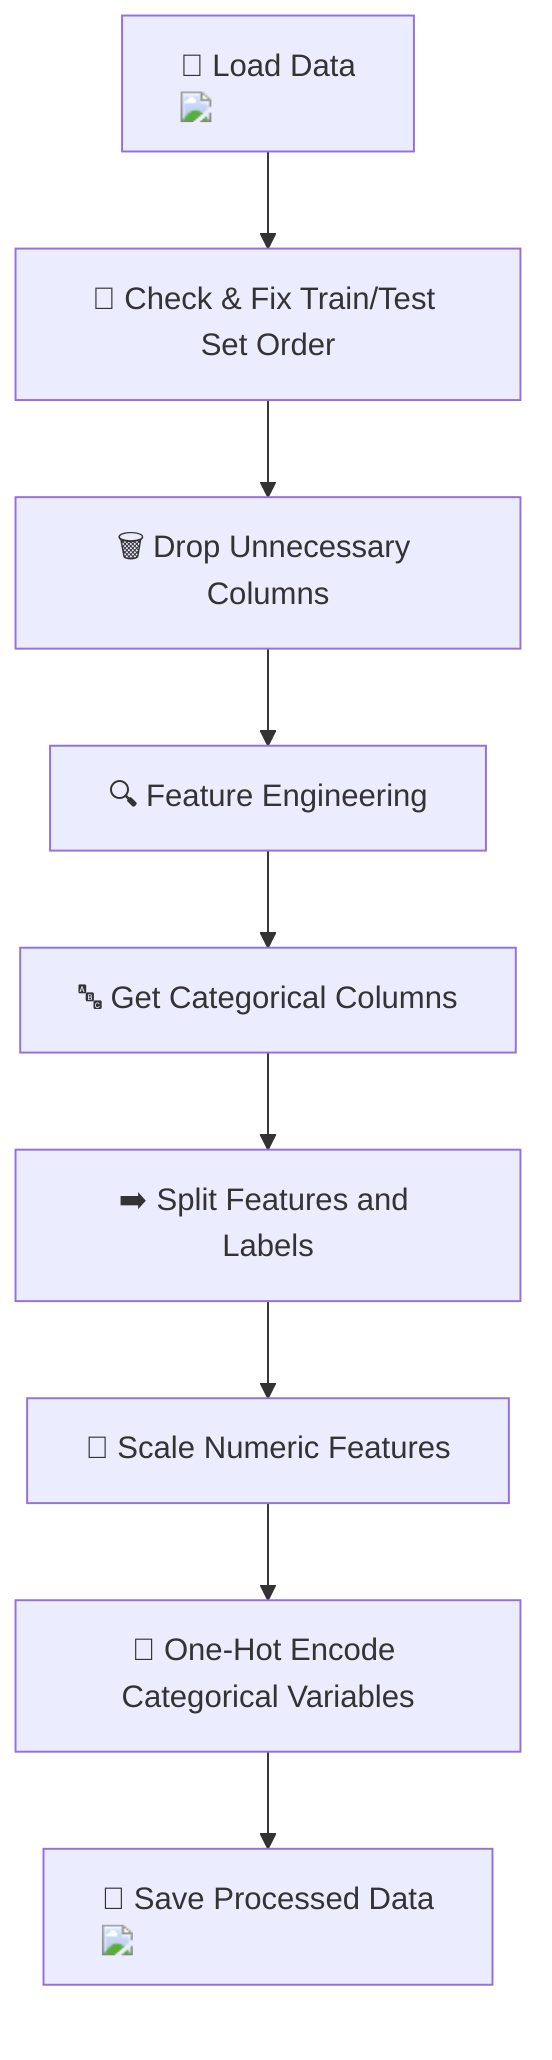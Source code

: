 flowchart TD
    A["📂 Load Data <img src='file.svg' />"] --> B["🔄 Check & Fix Train/Test Set Order"]
    B --> C["🗑️ Drop Unnecessary Columns"]
    C --> D["🔍 Feature Engineering"]
    D --> E["🔤 Get Categorical Columns"]
    E --> F["➡️ Split Features and Labels"]
    F --> G["📏 Scale Numeric Features"]
    G --> H["🔢 One-Hot Encode Categorical Variables"]
    H --> I["💾 Save Processed Data <img src='file.svg' />"]